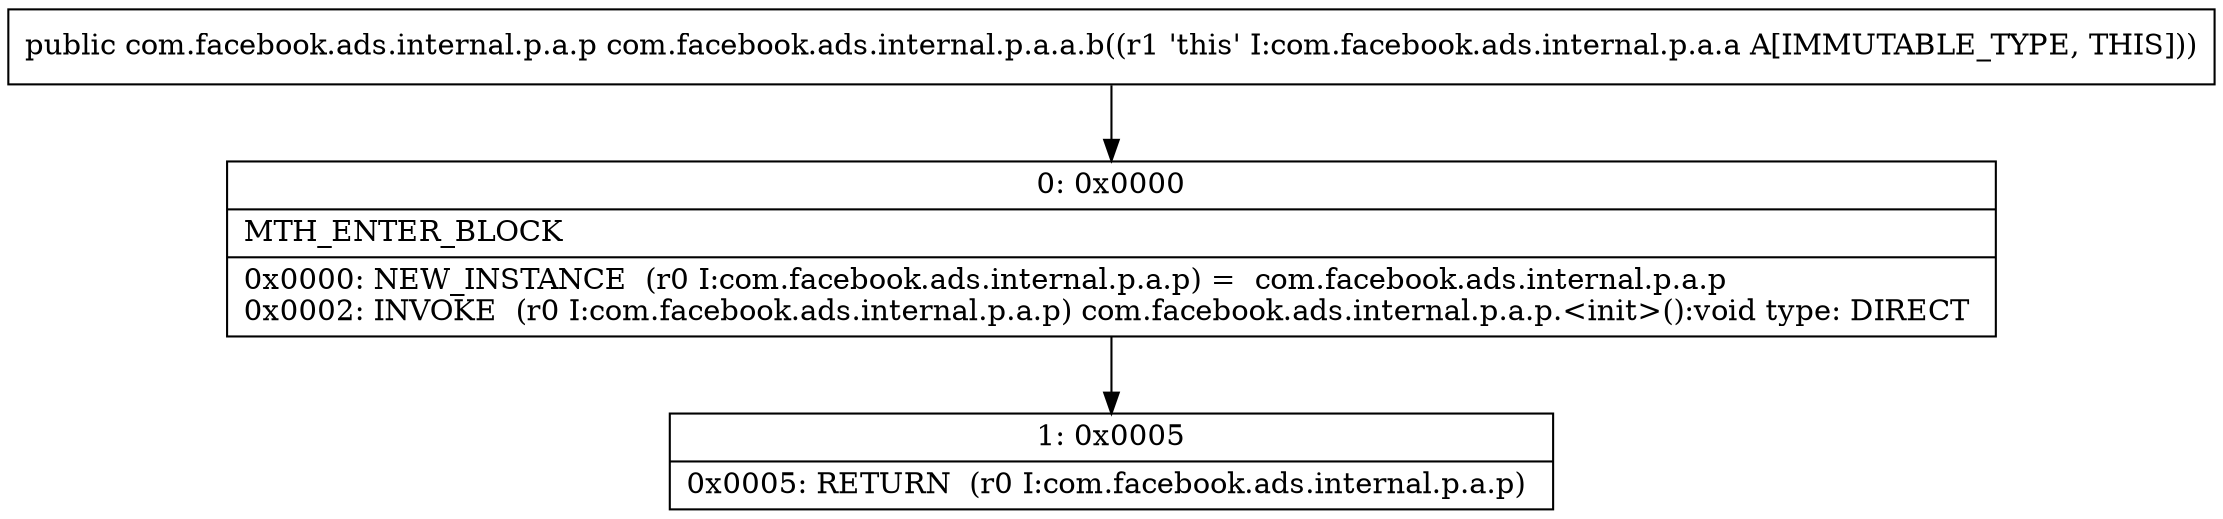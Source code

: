 digraph "CFG forcom.facebook.ads.internal.p.a.a.b()Lcom\/facebook\/ads\/internal\/p\/a\/p;" {
Node_0 [shape=record,label="{0\:\ 0x0000|MTH_ENTER_BLOCK\l|0x0000: NEW_INSTANCE  (r0 I:com.facebook.ads.internal.p.a.p) =  com.facebook.ads.internal.p.a.p \l0x0002: INVOKE  (r0 I:com.facebook.ads.internal.p.a.p) com.facebook.ads.internal.p.a.p.\<init\>():void type: DIRECT \l}"];
Node_1 [shape=record,label="{1\:\ 0x0005|0x0005: RETURN  (r0 I:com.facebook.ads.internal.p.a.p) \l}"];
MethodNode[shape=record,label="{public com.facebook.ads.internal.p.a.p com.facebook.ads.internal.p.a.a.b((r1 'this' I:com.facebook.ads.internal.p.a.a A[IMMUTABLE_TYPE, THIS])) }"];
MethodNode -> Node_0;
Node_0 -> Node_1;
}

